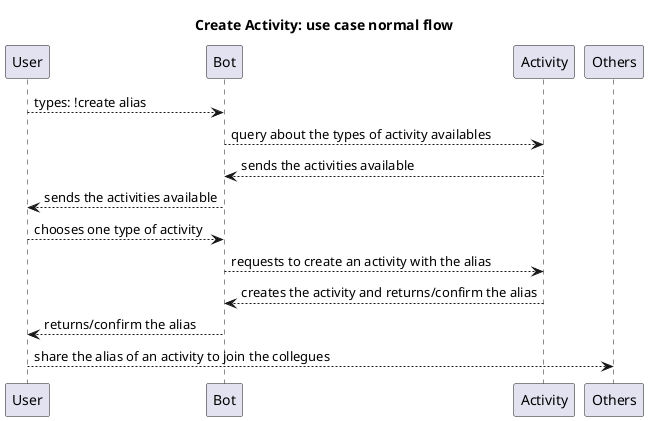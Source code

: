 @startuml

title Create Activity: use case normal flow

User --> Bot: types: !create alias
Bot --> Activity: query about the types of activity availables
Activity --> Bot: sends the activities available
Bot --> User: sends the activities available
User --> Bot: chooses one type of activity
Bot --> Activity: requests to create an activity with the alias
Activity --> Bot: creates the activity and returns/confirm the alias
Bot --> User: returns/confirm the alias
User --> Others: share the alias of an activity to join the collegues
@enduml